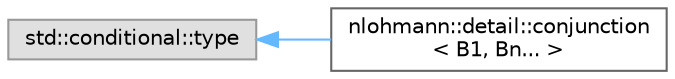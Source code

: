 digraph "Graphical Class Hierarchy"
{
 // LATEX_PDF_SIZE
  bgcolor="transparent";
  edge [fontname=Helvetica,fontsize=10,labelfontname=Helvetica,labelfontsize=10];
  node [fontname=Helvetica,fontsize=10,shape=box,height=0.2,width=0.4];
  rankdir="LR";
  Node0 [id="Node000000",label="std::conditional::type",height=0.2,width=0.4,color="grey60", fillcolor="#E0E0E0", style="filled",tooltip=" "];
  Node0 -> Node1 [id="edge89_Node000000_Node000001",dir="back",color="steelblue1",style="solid",tooltip=" "];
  Node1 [id="Node000001",label="nlohmann::detail::conjunction\l\< B1, Bn... \>",height=0.2,width=0.4,color="grey40", fillcolor="white", style="filled",URL="$structnlohmann_1_1detail_1_1conjunction_3_01_b1_00_01_bn_8_8_8_01_4.html",tooltip=" "];
}
